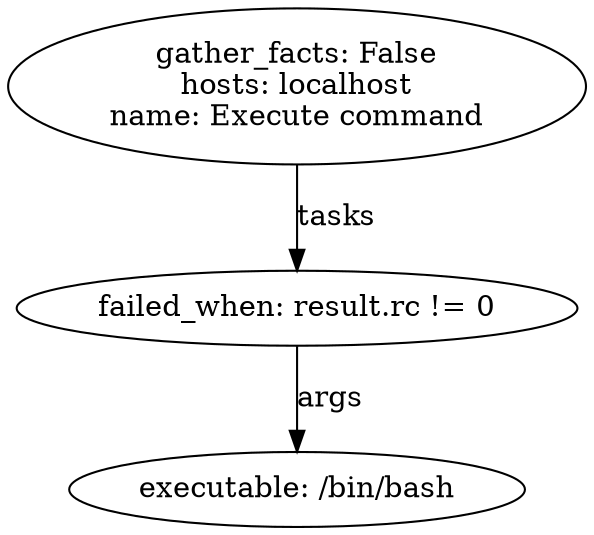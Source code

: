 digraph graphname {
2148 [label="executable: /bin/bash\n"];
2147 [label="failed_when: result.rc != 0\n"];
2147 -> 2148 [label="args"];
2146 [label="gather_facts: False\nhosts: localhost\nname: Execute command\n"];
2146 -> 2147 [label="tasks"];
}
